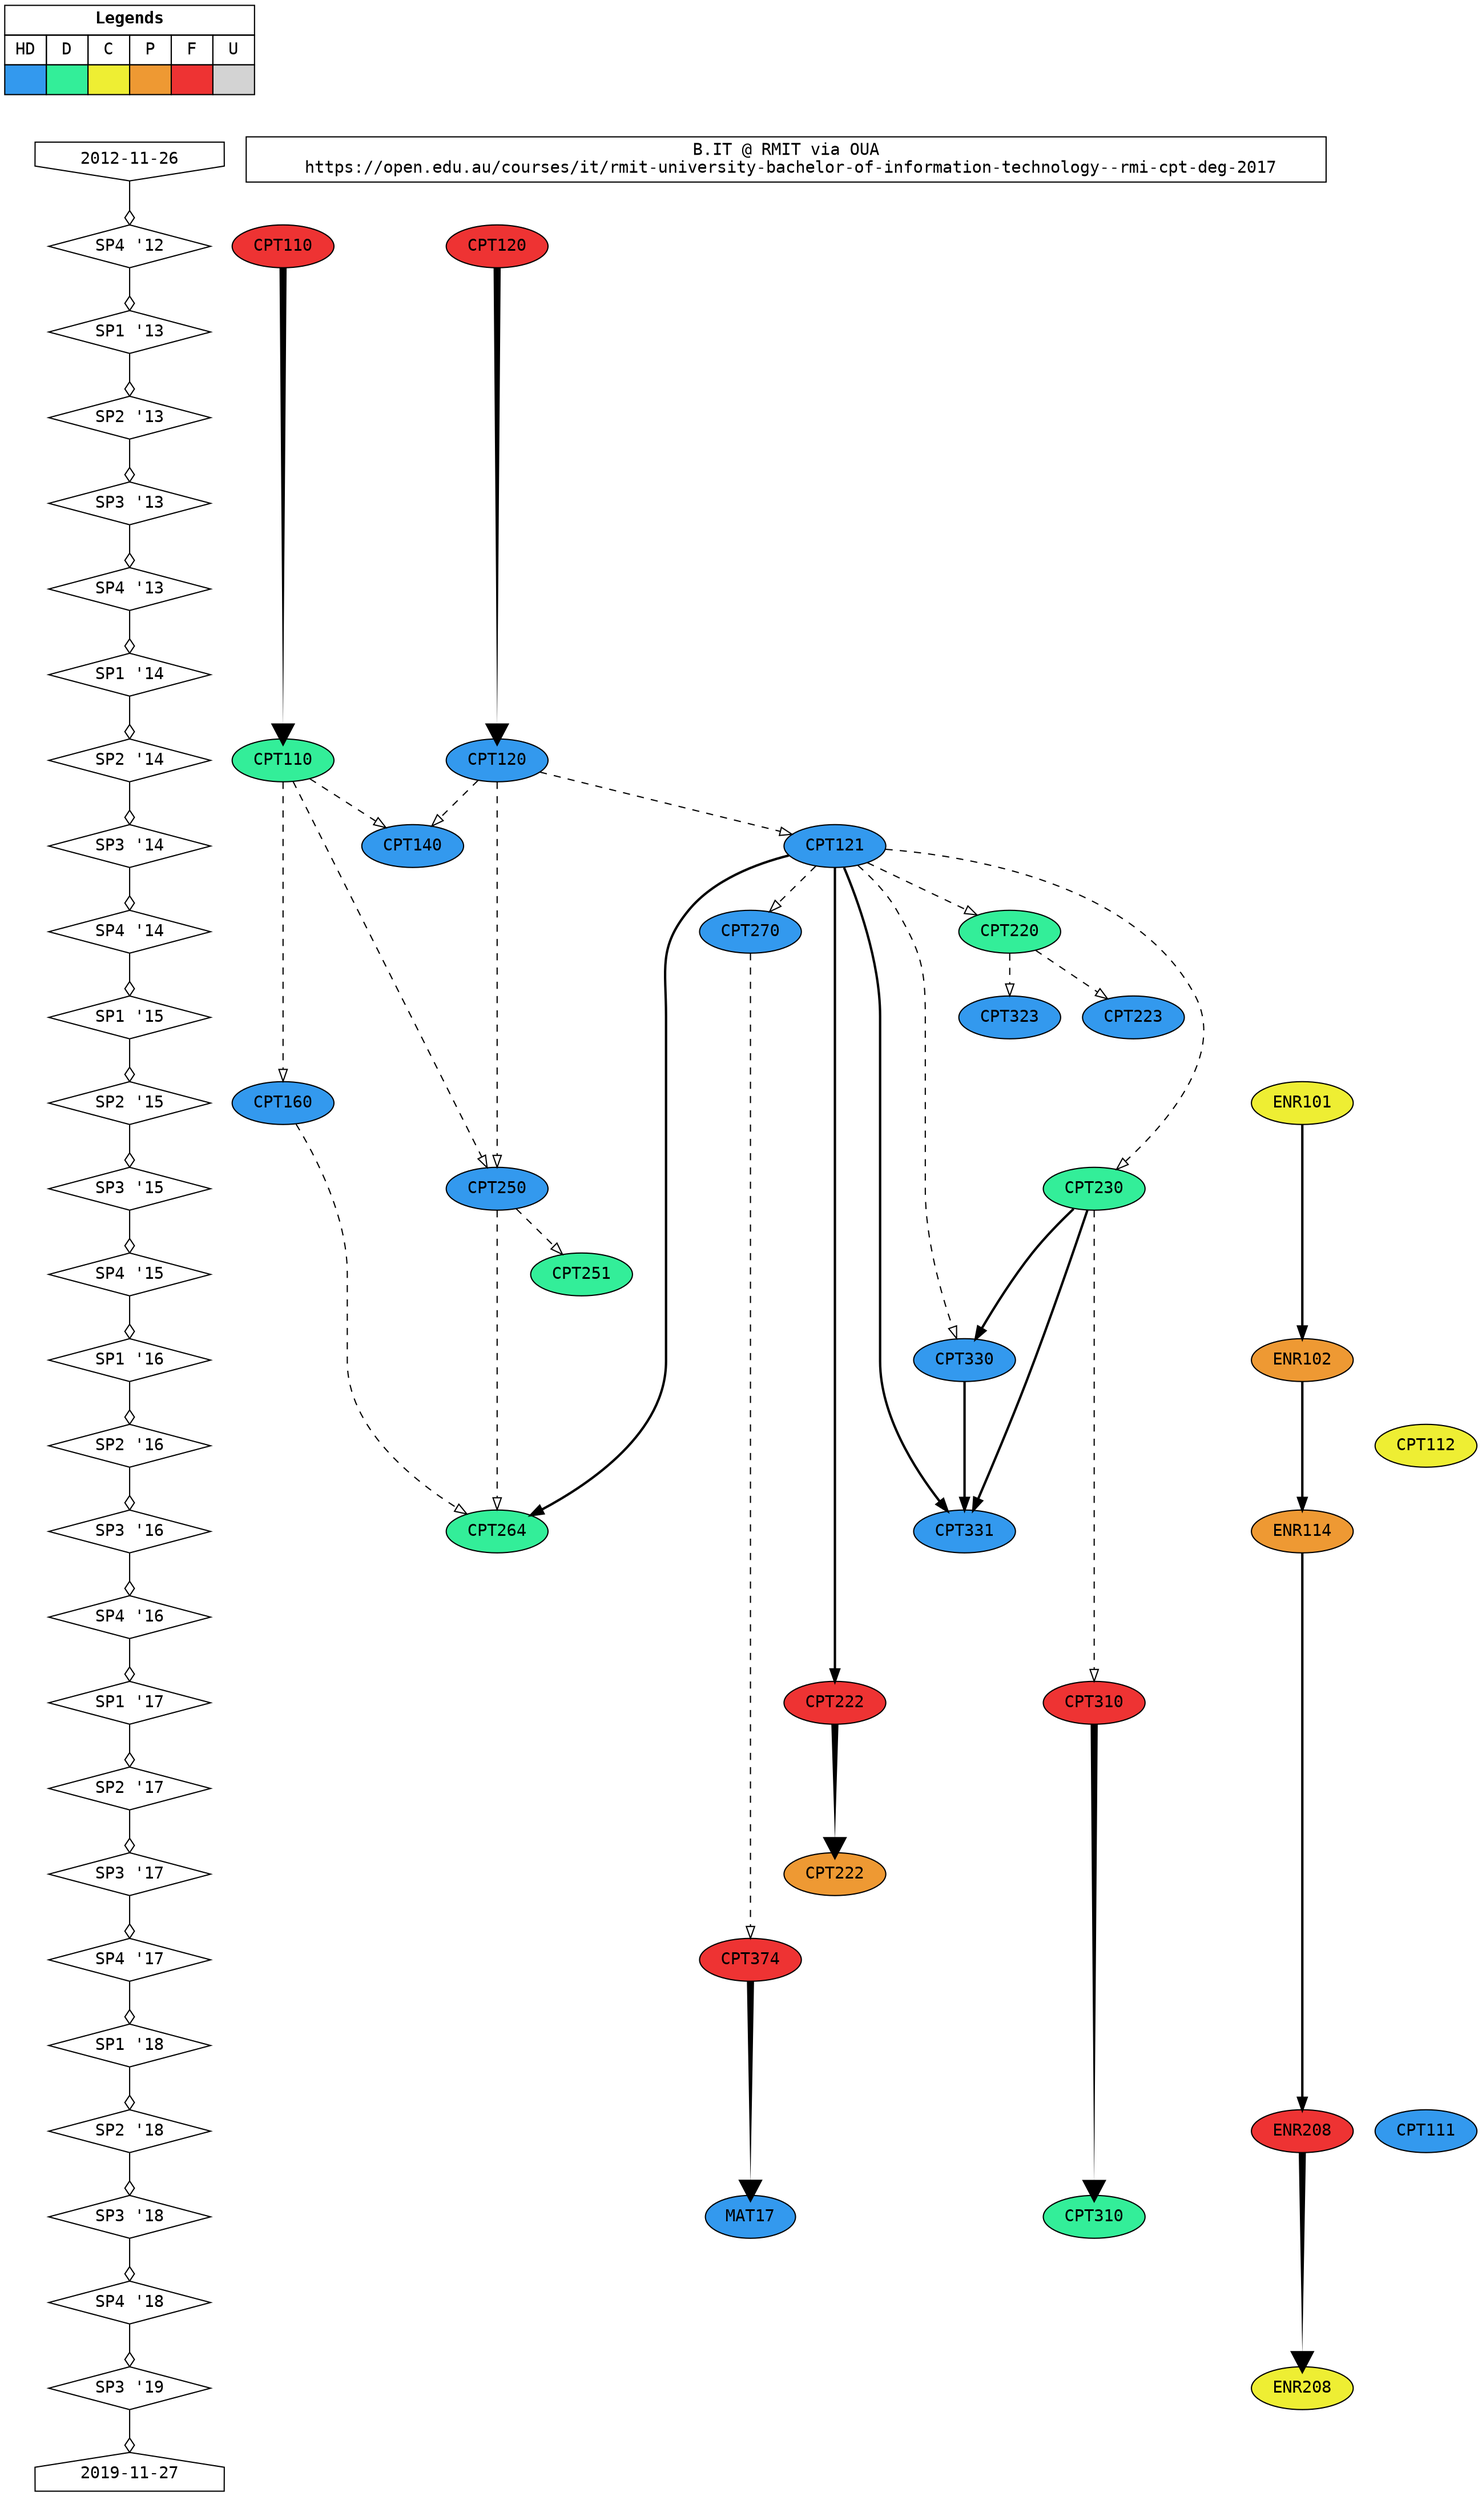 //       Temporal Academia
digraph "Academic Timeline" {

	// Configuration
	bgcolor=white

	// Nodal Groups
	{ node [ group=head shape=rectangle fontname=monospace ]
		OUA   [ label="B.IT @ RMIT via OUA\n     https://open.edu.au/courses/it/rmit-university-bachelor-of-information-technology--rmi-cpt-deg-2017    " ]
		Legend
	} { node [ group=head shape=invhouse fontname=monospace style=filled fillcolor="#FFFFFF" ]
        OUA0  [ label="2012-11-26" ]
//		OUA101  [ label="2014-06-02" ]
	} { node [ group=tail shape=house fontname=monospace ] // style=filled ]
		OUA1337  [ label="2019-11-27" ]
	} { node [ group=prev shape=diamond fontname=monospace ]
// ** /
		OUAA  [ label="SP4 '12" ]
		OUAB  [ label="SP1 '13" ]
		OUAC  [ label="SP2 '13" ]
		OUAD  [ label="SP3 '13" ]
		OUAE  [ label="SP4 '13" ]
		OUAF  [ label="SP1 '14" ]
// **/
		OUA1  [ label="SP2 '14" ]
		OUA2  [ label="SP3 '14" ]
		OUA3  [ label="SP4 '14" ]
		OUA4  [ label="SP1 '15" ]
		OUA5  [ label="SP2 '15" ]
		OUA6  [ label="SP3 '15" ]
		OUA7  [ label="SP4 '15" ]
		OUA8  [ label="SP1 '16" ]
		OUA9  [ label="SP2 '16" ]
		OUA10 [ label="SP3 '16" ]
		OUA11 [ label="SP4 '16" ]
		OUA12 [ label="SP1 '17" ]
		OUA13 [ label="SP2 '17" ]
		OUA14 [ label="SP3 '17" ]
		OUA15 [ label="SP4 '17" ]
		OUA16 [ label="SP1 '18" ]
		OUA17 [ label="SP2 '18" ]
		OUA18 [ label="SP3 '18" ]
		OUA19 [ label="SP4 '18" ]
		OUA20 [ label="SP3 '19" ]
	} { node [
			group=this         shape=diamond
			fontname=monospace fontcolor="#FFFFFF"
			style=filled       fillcolor="#000000"
		]
	} { node [ group=next shape=diamond fontname=monospace style=filled ]
	} { node [ group=f fontname=monospace style=filled fillcolor="#EE3333" ]
		xCPT110 [ label="CPT110" ]
		xCPT120 [ label="CPT120" ]
		CPT222A [ label="CPT222" ]
		CPT310A [ label="CPT310" ]
		CPT374_A [ label="CPT374" ]
		ENR208A [ label="ENR208" ]
	} { node [ group=p fontname=monospace style=filled fillcolor="#EE9933" ]
		ENR102
		ENR114
		CPT222B [ label="CPT222" ]
	} { node [ group=c fontname=monospace style=filled fillcolor="#EEEE33" ]
		ENR101
		CPT112
		ENR208B [ label="ENR208" ]
	} { node [ group=d fontname=monospace style=filled fillcolor="#33EE99" ]
		CPT110
		CPT220
		CPT230
		CPT251
		CPT264
		CPT310B [ label="CPT310" ]
	} { node [ group=h fontname=monospace style=filled fillcolor="#3399EE" ]
		CPT120
		CPT121
		CPT140
		CPT270
		CPT223
		CPT323
		CPT160
		CPT250
		CPT330
		CPT331
		CPT111
		MAT17
	} { node [ group=u fontname=monospace style=filled ]
	}

	// Rows
	{ rank=same OUA0 OUA                   }
// ** /
	{ rank=same OUAA  xCPT110 xCPT120      }
	{ rank=same OUAB                       }
	{ rank=same OUAC                       }
	{ rank=same OUAD                       }
	{ rank=same OUAE                       }
	{ rank=same OUAF                       }
// **/
	{ rank=same OUA1  CPT110 CPT120        }
	{ rank=same OUA2  CPT121 CPT140        }
	{ rank=same OUA3  CPT220 CPT270        }
	{ rank=same OUA4  CPT223 CPT323        }
	{ rank=same OUA5  ENR101 CPT160        }
	{ rank=same OUA6  CPT230 CPT250        }
	{ rank=same OUA7  CPT251               }
	{ rank=same OUA8  ENR102 CPT330        }
	{ rank=same OUA9  CPT112               }
	{ rank=same OUA10 ENR114 CPT264 CPT331 }
	{ rank=same OUA11                      }
	{ rank=same OUA12 CPT222A CPT310A      }
	{ rank=same OUA13                      }
	{ rank=same OUA14 CPT222B              }
	{ rank=same OUA15 CPT374_A             }
	{ rank=same OUA16                      }
	{ rank=same OUA17 ENR208A CPT111       }
	{ rank=same OUA18 MAT17 CPT310B        }
	{ rank=same OUA19                      }
	{ rank=same OUA20 ENR208B              }
	{ rank=same OUA1337}

	// Study Periodic Dependency Chain
	{ edge [ arrowhead=ediamond ]
		OUA0//OUA101
		-> OUAA -> OUAB -> OUAC -> OUAD -> OUAE -> OUAF
		-> OUA1 -> OUA2 -> OUA3 -> OUA4 -> OUA5 -> OUA6 -> OUA7 -> OUA8 -> OUA9 -> OUA10 -> OUA11 -> OUA12 -> OUA13 -> OUA14
		-> OUA15 -> OUA16 -> OUA17 -> OUA18 -> OUA19 -> OUA20 -> OUA1337
	} { edge [ arrowhead=diamond ]
	}
	/* Edge-based Dependencies */
	{ edge [ color="#000000" style=bold ] // Mandatory
		CPT121 -> CPT331
		CPT230 -> CPT331//:nw
		CPT230 -> CPT330 -> CPT331
		edge [ weight=100 ]
		CPT121 -> CPT264
		edge [ weight=1000 ]
		ENR101 -> ENR102 -> ENR114 -> ENR208A //-> ENR208B
		CPT121 -> CPT222A
	} { edge [ color="#000000" style=dashed arrowhead=empty ] // Recommended
		//ENR114 -> ENR115 -> ENR208
			CPT120 -> CPT121 -> {CPT270 CPT220}
		CPT121 -> CPT230//:ne
		{CPT110 CPT120} -> CPT140
		CPT110 -> CPT250
		{CPT220 /*CPT221*/} -> {CPT323 CPT223}
		CPT250 -> CPT251
		CPT121 -> CPT330
		edge [ weight=100 ]
		CPT160 -> CPT264
		edge [ weight=1000 ]
		CPT110 -> CPT160
		CPT270 -> CPT374_A
		CPT230 -> CPT310A
		CPT120 -> CPT250 -> CPT264
	} { edge [ arrowhead=normal style=tapered penwidth=6 weight=1337]
		CPT310A -> CPT310B
		CPT222A -> CPT222B
		xCPT110 -> CPT110
		xCPT120 -> CPT120
		CPT374_A -> MAT17
		ENR208A -> ENR208B
	} { edge [ style=invis ]
		Legend -> OUA0
		OUA0 -> OUA
		CPT112 -> CPT111
	 /*
		OUA13 -> ENR208 -> CPT111
		CPT223 -> CPT230
		  ENR101 -> CPT160
	*/
	}

	// Legendary Key
	{ rank=float
		Legend [shape=none, margin=0, label=<
			<table border="0" cellborder="1" cellspacing="0" cellpadding="4">
			<tr>
				<td colspan="6"><b>Legends</b></td>
			</tr>
			<tr>
				<td>HD</td>
				<td>D</td>
				<td>C</td>
				<td>P</td>
				<td>F</td>
				<td>U</td>
			</tr>
			<tr>
				<td bgcolor="#3399EE">&nbsp;&nbsp;&nbsp;</td>
				<td bgcolor="#33EE99">&nbsp;&nbsp;&nbsp;</td>
				<td bgcolor="#EEEE33">&nbsp;&nbsp;&nbsp;</td>
				<td bgcolor="#EE9933">&nbsp;&nbsp;&nbsp;</td>
				<td bgcolor="#EE3333">&nbsp;&nbsp;&nbsp;</td>
				<td bgcolor="#D3D3D3">&nbsp;&nbsp;&nbsp;</td>
			</tr>
			</table>
		>]
	}

}
